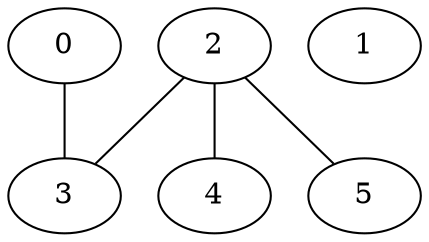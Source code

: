 graph "sampletest150-mod3_image10.bmp" {
	0	 [type=endpoint,
		x=188,
		y=292];
	3	 [type=corner,
		x=172,
		y=198];
	0 -- 3	 [angle0="1.40",
		frequency=1,
		type0=line];
	1	 [type=circle,
		x=246,
		y=268];
	2	 [type=intersection,
		x=157,
		y=160];
	2 -- 3	 [angle0="1.19",
		frequency=1,
		type0=line];
	4	 [type=endpoint,
		x=386,
		y=380];
	2 -- 4	 [angle0=".77",
		frequency=1,
		type0=line];
	5	 [type=endpoint,
		x=281,
		y=192];
	2 -- 5	 [angle0=".25",
		frequency=1,
		type0=line];
}
